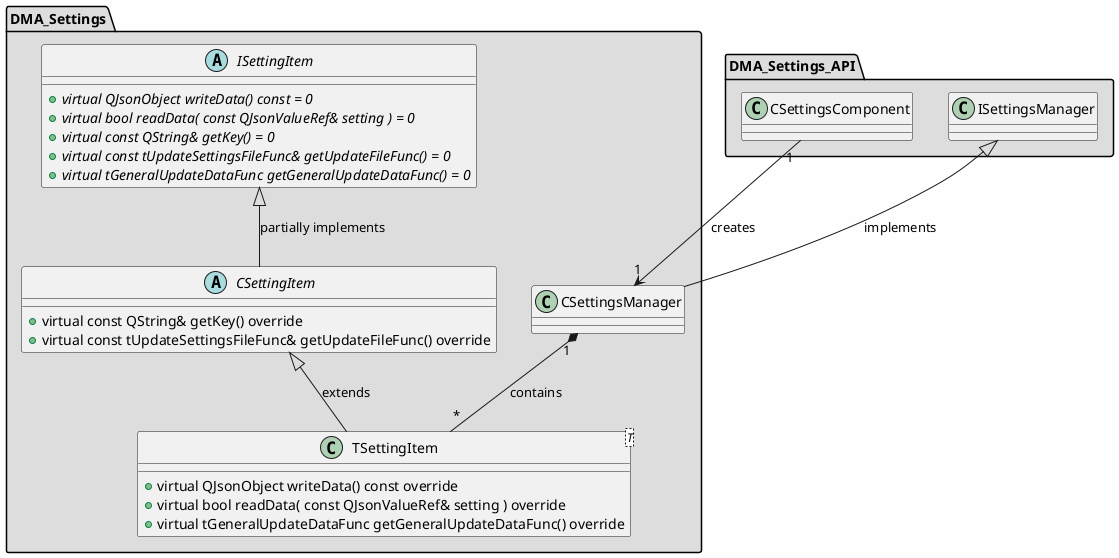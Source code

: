 
@startuml

skinparam backgroundColor #FEFEFE
skinparam wrapWidth 600
package "DMA_Settings" #DDDDDD
{

abstract class "CSettingItem"
{
    + virtual const QString& getKey() override
    + virtual const tUpdateSettingsFileFunc& getUpdateFileFunc() override
}

class "CSettingsManager"
{
}

abstract class "ISettingItem"
{
    + {abstract} virtual QJsonObject writeData() const = 0
    + {abstract} virtual bool readData( const QJsonValueRef& setting ) = 0
    + {abstract} virtual const QString& getKey() = 0
    + {abstract} virtual const tUpdateSettingsFileFunc& getUpdateFileFunc() = 0
    + {abstract} virtual tGeneralUpdateDataFunc getGeneralUpdateDataFunc() = 0
}

class "TSettingItem<T>" as TSettingItem_T_
{
    + virtual QJsonObject writeData() const override
    + virtual bool readData( const QJsonValueRef& setting ) override
    + virtual tGeneralUpdateDataFunc getGeneralUpdateDataFunc() override
}

}

package "DMA_Settings_API" #DDDDDD
{

class "CSettingsComponent"
{
}

class "ISettingsManager"
{
}

}

'====================Inheritance section====================
ISettingItem <|-- CSettingItem : partially implements
ISettingsManager <|-- CSettingsManager : implements
CSettingItem <|-- TSettingItem_T_ : extends

'====================Dependencies section====================
CSettingsManager "1" *-- "*" TSettingItem_T_ : contains
CSettingsComponent "1" --> "1" CSettingsManager : creates

@enduml